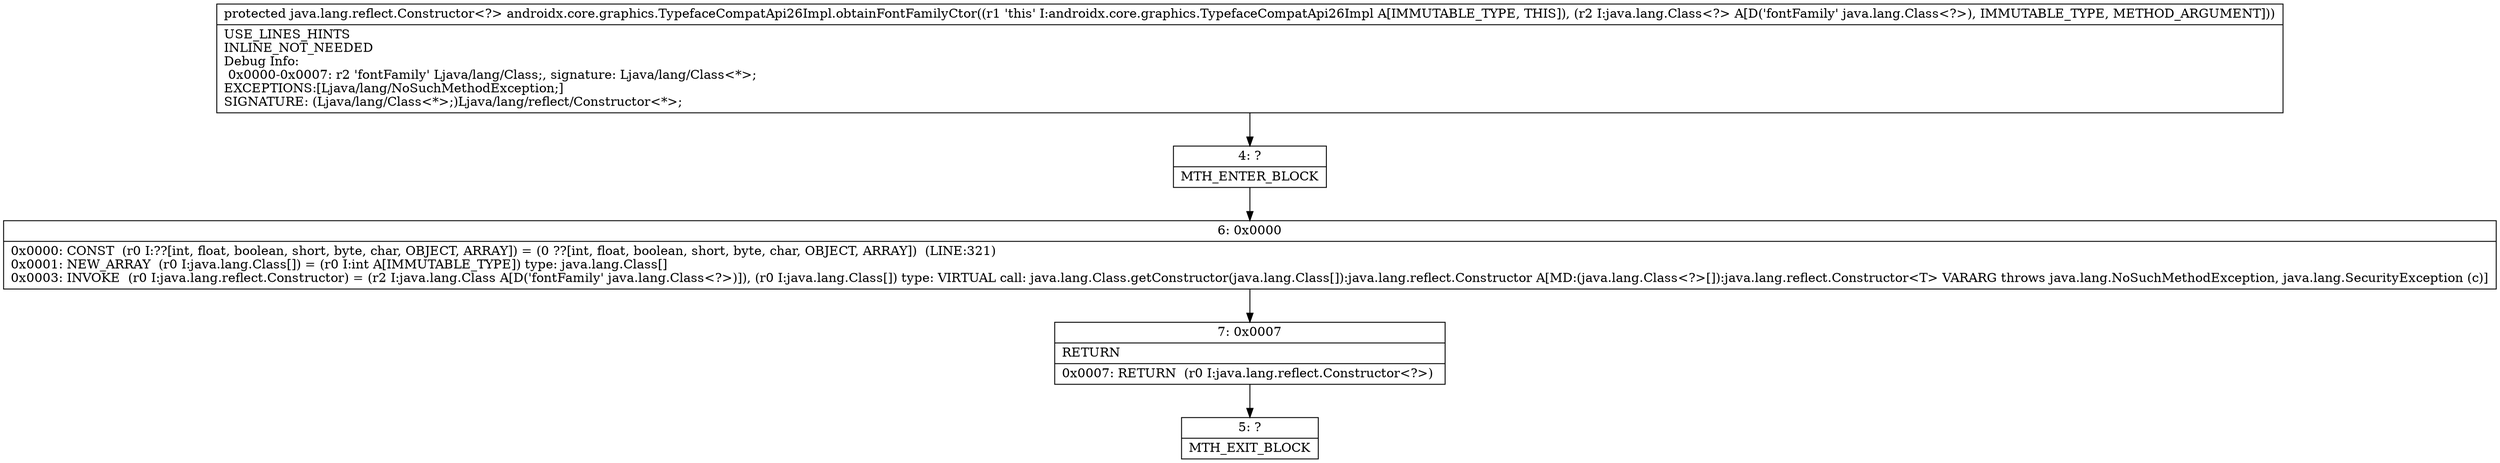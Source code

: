 digraph "CFG forandroidx.core.graphics.TypefaceCompatApi26Impl.obtainFontFamilyCtor(Ljava\/lang\/Class;)Ljava\/lang\/reflect\/Constructor;" {
Node_4 [shape=record,label="{4\:\ ?|MTH_ENTER_BLOCK\l}"];
Node_6 [shape=record,label="{6\:\ 0x0000|0x0000: CONST  (r0 I:??[int, float, boolean, short, byte, char, OBJECT, ARRAY]) = (0 ??[int, float, boolean, short, byte, char, OBJECT, ARRAY])  (LINE:321)\l0x0001: NEW_ARRAY  (r0 I:java.lang.Class[]) = (r0 I:int A[IMMUTABLE_TYPE]) type: java.lang.Class[] \l0x0003: INVOKE  (r0 I:java.lang.reflect.Constructor) = (r2 I:java.lang.Class A[D('fontFamily' java.lang.Class\<?\>)]), (r0 I:java.lang.Class[]) type: VIRTUAL call: java.lang.Class.getConstructor(java.lang.Class[]):java.lang.reflect.Constructor A[MD:(java.lang.Class\<?\>[]):java.lang.reflect.Constructor\<T\> VARARG throws java.lang.NoSuchMethodException, java.lang.SecurityException (c)]\l}"];
Node_7 [shape=record,label="{7\:\ 0x0007|RETURN\l|0x0007: RETURN  (r0 I:java.lang.reflect.Constructor\<?\>) \l}"];
Node_5 [shape=record,label="{5\:\ ?|MTH_EXIT_BLOCK\l}"];
MethodNode[shape=record,label="{protected java.lang.reflect.Constructor\<?\> androidx.core.graphics.TypefaceCompatApi26Impl.obtainFontFamilyCtor((r1 'this' I:androidx.core.graphics.TypefaceCompatApi26Impl A[IMMUTABLE_TYPE, THIS]), (r2 I:java.lang.Class\<?\> A[D('fontFamily' java.lang.Class\<?\>), IMMUTABLE_TYPE, METHOD_ARGUMENT]))  | USE_LINES_HINTS\lINLINE_NOT_NEEDED\lDebug Info:\l  0x0000\-0x0007: r2 'fontFamily' Ljava\/lang\/Class;, signature: Ljava\/lang\/Class\<*\>;\lEXCEPTIONS:[Ljava\/lang\/NoSuchMethodException;]\lSIGNATURE: (Ljava\/lang\/Class\<*\>;)Ljava\/lang\/reflect\/Constructor\<*\>;\l}"];
MethodNode -> Node_4;Node_4 -> Node_6;
Node_6 -> Node_7;
Node_7 -> Node_5;
}

